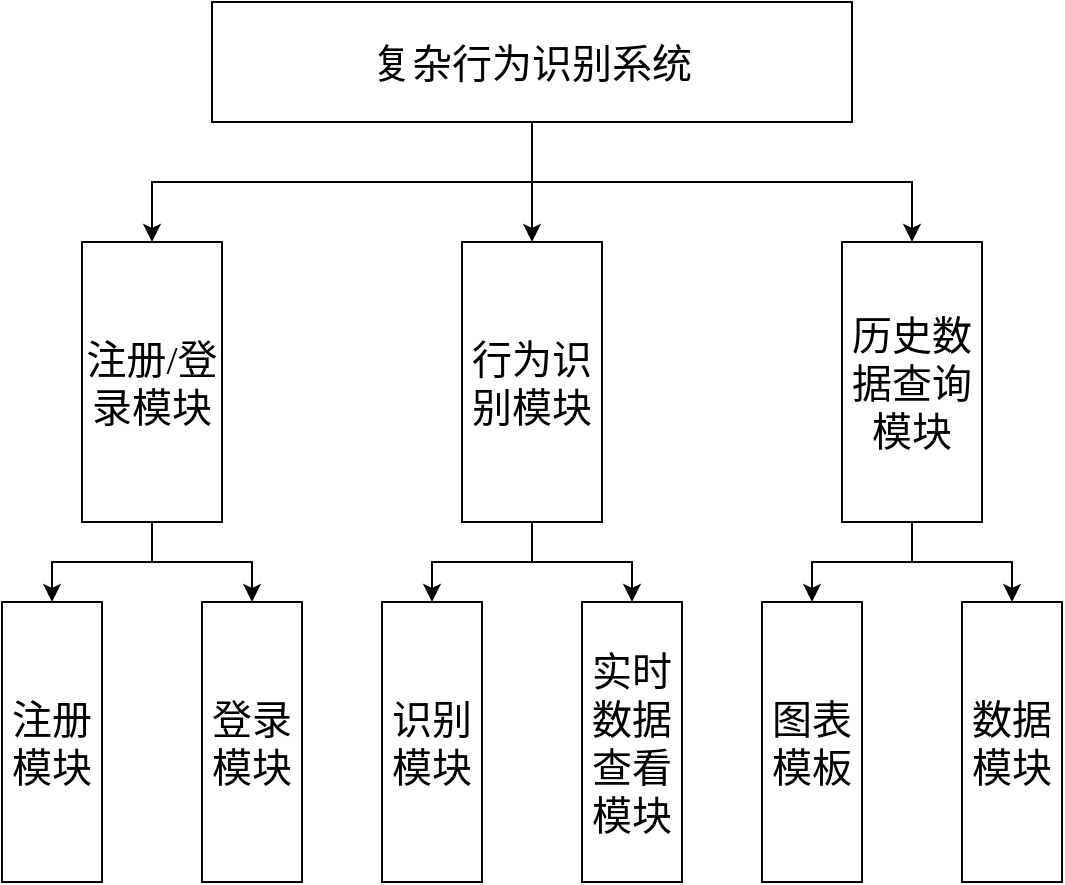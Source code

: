 <mxfile version="12.8.2" type="github"><diagram id="879hA1ASLOYgRwbTXVKG" name="Page-1"><mxGraphModel dx="1293" dy="636" grid="1" gridSize="10" guides="1" tooltips="1" connect="1" arrows="1" fold="1" page="1" pageScale="1" pageWidth="827" pageHeight="1169" math="0" shadow="0"><root><mxCell id="0"/><mxCell id="1" parent="0"/><mxCell id="HFOiEgos_aeJ5IK0qum7-43" value="" style="edgeStyle=orthogonalEdgeStyle;rounded=0;orthogonalLoop=1;jettySize=auto;html=1;fontSize=20;fontFamily=Times New Roman;" edge="1" parent="1" source="HFOiEgos_aeJ5IK0qum7-1" target="HFOiEgos_aeJ5IK0qum7-35"><mxGeometry relative="1" as="geometry"/></mxCell><mxCell id="HFOiEgos_aeJ5IK0qum7-44" style="edgeStyle=orthogonalEdgeStyle;rounded=0;orthogonalLoop=1;jettySize=auto;html=1;entryX=0.5;entryY=0;entryDx=0;entryDy=0;fontSize=20;fontFamily=Times New Roman;" edge="1" parent="1" source="HFOiEgos_aeJ5IK0qum7-1" target="HFOiEgos_aeJ5IK0qum7-2"><mxGeometry relative="1" as="geometry"/></mxCell><mxCell id="HFOiEgos_aeJ5IK0qum7-45" style="edgeStyle=orthogonalEdgeStyle;rounded=0;orthogonalLoop=1;jettySize=auto;html=1;fontSize=20;fontFamily=Times New Roman;" edge="1" parent="1" source="HFOiEgos_aeJ5IK0qum7-1" target="HFOiEgos_aeJ5IK0qum7-40"><mxGeometry relative="1" as="geometry"/></mxCell><mxCell id="HFOiEgos_aeJ5IK0qum7-1" value="复杂行为识别系统" style="rounded=0;whiteSpace=wrap;html=1;fontSize=20;fontFamily=Times New Roman;" vertex="1" parent="1"><mxGeometry x="335" y="120" width="320" height="60" as="geometry"/></mxCell><mxCell id="HFOiEgos_aeJ5IK0qum7-6" value="" style="edgeStyle=orthogonalEdgeStyle;rounded=0;orthogonalLoop=1;jettySize=auto;html=1;entryX=0.5;entryY=0;entryDx=0;entryDy=0;fontSize=20;fontFamily=Times New Roman;" edge="1" parent="1" source="HFOiEgos_aeJ5IK0qum7-2" target="HFOiEgos_aeJ5IK0qum7-5"><mxGeometry relative="1" as="geometry"/></mxCell><mxCell id="HFOiEgos_aeJ5IK0qum7-22" style="edgeStyle=orthogonalEdgeStyle;rounded=0;orthogonalLoop=1;jettySize=auto;html=1;entryX=0.5;entryY=0;entryDx=0;entryDy=0;fontSize=20;fontFamily=Times New Roman;" edge="1" parent="1" source="HFOiEgos_aeJ5IK0qum7-2" target="HFOiEgos_aeJ5IK0qum7-10"><mxGeometry relative="1" as="geometry"/></mxCell><mxCell id="HFOiEgos_aeJ5IK0qum7-2" value="注册/登录模块" style="rounded=0;whiteSpace=wrap;html=1;fontSize=20;fontFamily=Times New Roman;" vertex="1" parent="1"><mxGeometry x="270" y="240" width="70" height="140" as="geometry"/></mxCell><mxCell id="HFOiEgos_aeJ5IK0qum7-5" value="注册模块" style="rounded=0;whiteSpace=wrap;html=1;fontSize=20;fontFamily=Times New Roman;" vertex="1" parent="1"><mxGeometry x="230" y="420" width="50" height="140" as="geometry"/></mxCell><mxCell id="HFOiEgos_aeJ5IK0qum7-10" value="登录模块" style="rounded=0;whiteSpace=wrap;html=1;fontSize=20;fontFamily=Times New Roman;" vertex="1" parent="1"><mxGeometry x="330" y="420" width="50" height="140" as="geometry"/></mxCell><mxCell id="HFOiEgos_aeJ5IK0qum7-33" value="" style="edgeStyle=orthogonalEdgeStyle;rounded=0;orthogonalLoop=1;jettySize=auto;html=1;entryX=0.5;entryY=0;entryDx=0;entryDy=0;fontSize=20;fontFamily=Times New Roman;" edge="1" parent="1" source="HFOiEgos_aeJ5IK0qum7-35" target="HFOiEgos_aeJ5IK0qum7-36"><mxGeometry relative="1" as="geometry"/></mxCell><mxCell id="HFOiEgos_aeJ5IK0qum7-34" style="edgeStyle=orthogonalEdgeStyle;rounded=0;orthogonalLoop=1;jettySize=auto;html=1;entryX=0.5;entryY=0;entryDx=0;entryDy=0;fontSize=20;fontFamily=Times New Roman;" edge="1" parent="1" source="HFOiEgos_aeJ5IK0qum7-35" target="HFOiEgos_aeJ5IK0qum7-37"><mxGeometry relative="1" as="geometry"/></mxCell><mxCell id="HFOiEgos_aeJ5IK0qum7-35" value="行为识别模块" style="rounded=0;whiteSpace=wrap;html=1;fontSize=20;fontFamily=Times New Roman;" vertex="1" parent="1"><mxGeometry x="460" y="240" width="70" height="140" as="geometry"/></mxCell><mxCell id="HFOiEgos_aeJ5IK0qum7-36" value="识别模块" style="rounded=0;whiteSpace=wrap;html=1;fontSize=20;fontFamily=Times New Roman;" vertex="1" parent="1"><mxGeometry x="420" y="420" width="50" height="140" as="geometry"/></mxCell><mxCell id="HFOiEgos_aeJ5IK0qum7-37" value="实时数据查看模块" style="rounded=0;whiteSpace=wrap;html=1;fontSize=20;fontFamily=Times New Roman;" vertex="1" parent="1"><mxGeometry x="520" y="420" width="50" height="140" as="geometry"/></mxCell><mxCell id="HFOiEgos_aeJ5IK0qum7-38" value="" style="edgeStyle=orthogonalEdgeStyle;rounded=0;orthogonalLoop=1;jettySize=auto;html=1;entryX=0.5;entryY=0;entryDx=0;entryDy=0;fontSize=20;fontFamily=Times New Roman;" edge="1" parent="1" source="HFOiEgos_aeJ5IK0qum7-40" target="HFOiEgos_aeJ5IK0qum7-41"><mxGeometry relative="1" as="geometry"/></mxCell><mxCell id="HFOiEgos_aeJ5IK0qum7-39" style="edgeStyle=orthogonalEdgeStyle;rounded=0;orthogonalLoop=1;jettySize=auto;html=1;entryX=0.5;entryY=0;entryDx=0;entryDy=0;fontSize=20;fontFamily=Times New Roman;" edge="1" parent="1" source="HFOiEgos_aeJ5IK0qum7-40" target="HFOiEgos_aeJ5IK0qum7-42"><mxGeometry relative="1" as="geometry"/></mxCell><mxCell id="HFOiEgos_aeJ5IK0qum7-40" value="历史数据查询模块" style="rounded=0;whiteSpace=wrap;html=1;fontSize=20;fontFamily=Times New Roman;" vertex="1" parent="1"><mxGeometry x="650" y="240" width="70" height="140" as="geometry"/></mxCell><mxCell id="HFOiEgos_aeJ5IK0qum7-41" value="图表模板" style="rounded=0;whiteSpace=wrap;html=1;fontSize=20;fontFamily=Times New Roman;" vertex="1" parent="1"><mxGeometry x="610" y="420" width="50" height="140" as="geometry"/></mxCell><mxCell id="HFOiEgos_aeJ5IK0qum7-42" value="数据模块" style="rounded=0;whiteSpace=wrap;html=1;fontSize=20;fontFamily=Times New Roman;" vertex="1" parent="1"><mxGeometry x="710" y="420" width="50" height="140" as="geometry"/></mxCell></root></mxGraphModel></diagram></mxfile>